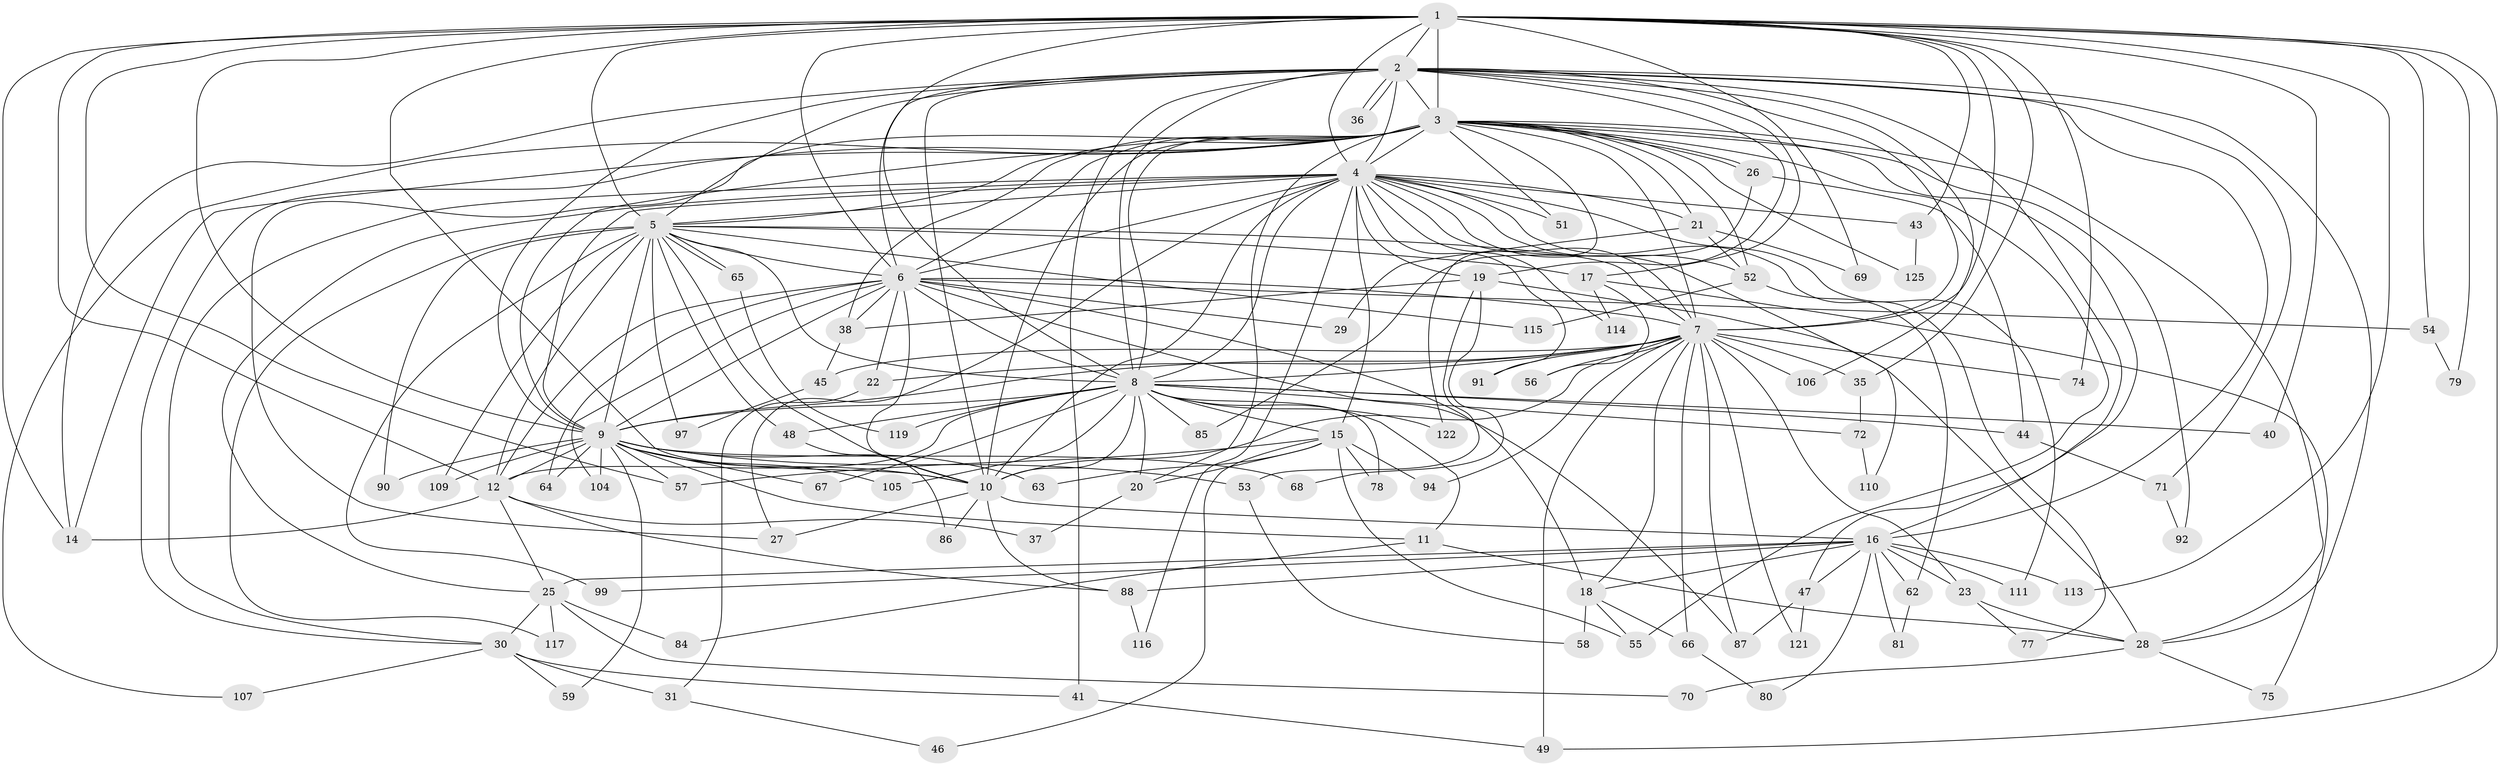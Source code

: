 // original degree distribution, {21: 0.008, 20: 0.008, 27: 0.008, 25: 0.024, 19: 0.016, 22: 0.008, 15: 0.008, 4: 0.096, 6: 0.024, 5: 0.048, 9: 0.008, 12: 0.008, 2: 0.56, 3: 0.16, 7: 0.008, 8: 0.008}
// Generated by graph-tools (version 1.1) at 2025/41/03/06/25 10:41:38]
// undirected, 96 vertices, 238 edges
graph export_dot {
graph [start="1"]
  node [color=gray90,style=filled];
  1 [super="+34"];
  2 [super="+33"];
  3 [super="+108"];
  4 [super="+120"];
  5 [super="+95"];
  6 [super="+83"];
  7 [super="+76"];
  8 [super="+24"];
  9 [super="+39"];
  10;
  11 [super="+100"];
  12 [super="+13"];
  14 [super="+89"];
  15 [super="+102"];
  16 [super="+60"];
  17;
  18 [super="+101"];
  19 [super="+73"];
  20 [super="+118"];
  21 [super="+82"];
  22;
  23 [super="+32"];
  25 [super="+42"];
  26;
  27 [super="+96"];
  28 [super="+50"];
  29;
  30 [super="+98"];
  31 [super="+103"];
  35;
  36;
  37;
  38 [super="+123"];
  40;
  41;
  43;
  44;
  45;
  46;
  47 [super="+93"];
  48;
  49 [super="+61"];
  51;
  52;
  53;
  54;
  55 [super="+124"];
  56;
  57;
  58;
  59;
  62;
  63;
  64;
  65;
  66;
  67;
  68;
  69;
  70;
  71;
  72;
  74;
  75;
  77;
  78;
  79;
  80;
  81;
  84;
  85;
  86;
  87;
  88 [super="+112"];
  90;
  91;
  92;
  94;
  97;
  99;
  104;
  105;
  106;
  107;
  109;
  110;
  111;
  113;
  114;
  115;
  116;
  117;
  119;
  121;
  122;
  125;
  1 -- 2;
  1 -- 3;
  1 -- 4;
  1 -- 5;
  1 -- 6;
  1 -- 7;
  1 -- 8;
  1 -- 9;
  1 -- 10;
  1 -- 35;
  1 -- 40;
  1 -- 43;
  1 -- 49;
  1 -- 54;
  1 -- 57;
  1 -- 69;
  1 -- 74;
  1 -- 79;
  1 -- 113;
  1 -- 12;
  1 -- 14;
  2 -- 3;
  2 -- 4;
  2 -- 5;
  2 -- 6;
  2 -- 7;
  2 -- 8;
  2 -- 9;
  2 -- 10;
  2 -- 16;
  2 -- 17;
  2 -- 19;
  2 -- 28;
  2 -- 36;
  2 -- 36;
  2 -- 41;
  2 -- 47;
  2 -- 71;
  2 -- 106;
  2 -- 14;
  3 -- 4;
  3 -- 5;
  3 -- 6;
  3 -- 7;
  3 -- 8;
  3 -- 9;
  3 -- 10 [weight=2];
  3 -- 14;
  3 -- 16;
  3 -- 20;
  3 -- 21;
  3 -- 26;
  3 -- 26;
  3 -- 27;
  3 -- 28;
  3 -- 30;
  3 -- 38;
  3 -- 51;
  3 -- 52;
  3 -- 92;
  3 -- 107;
  3 -- 122;
  3 -- 125;
  3 -- 55;
  4 -- 5;
  4 -- 6;
  4 -- 7;
  4 -- 8;
  4 -- 9;
  4 -- 10 [weight=2];
  4 -- 15;
  4 -- 19;
  4 -- 21;
  4 -- 25;
  4 -- 27;
  4 -- 30;
  4 -- 43;
  4 -- 51;
  4 -- 52;
  4 -- 77;
  4 -- 91;
  4 -- 110;
  4 -- 111;
  4 -- 114;
  4 -- 116;
  5 -- 6;
  5 -- 7;
  5 -- 8;
  5 -- 9;
  5 -- 10;
  5 -- 17;
  5 -- 48;
  5 -- 65;
  5 -- 65;
  5 -- 90;
  5 -- 97;
  5 -- 99;
  5 -- 115;
  5 -- 117;
  5 -- 109;
  5 -- 12;
  6 -- 7;
  6 -- 8 [weight=2];
  6 -- 9;
  6 -- 10;
  6 -- 18;
  6 -- 22;
  6 -- 29;
  6 -- 38;
  6 -- 54;
  6 -- 64;
  6 -- 87;
  6 -- 104;
  6 -- 12;
  7 -- 8;
  7 -- 9;
  7 -- 10;
  7 -- 22 [weight=2];
  7 -- 23 [weight=2];
  7 -- 35;
  7 -- 45;
  7 -- 49;
  7 -- 56;
  7 -- 66;
  7 -- 74;
  7 -- 87;
  7 -- 91;
  7 -- 94;
  7 -- 106;
  7 -- 121;
  7 -- 18;
  8 -- 9 [weight=2];
  8 -- 10;
  8 -- 11;
  8 -- 12;
  8 -- 15;
  8 -- 40;
  8 -- 44;
  8 -- 48;
  8 -- 67;
  8 -- 72;
  8 -- 78;
  8 -- 85;
  8 -- 105;
  8 -- 119;
  8 -- 122;
  8 -- 20;
  9 -- 10;
  9 -- 11;
  9 -- 12;
  9 -- 57;
  9 -- 59;
  9 -- 63;
  9 -- 67;
  9 -- 68;
  9 -- 90;
  9 -- 104;
  9 -- 105;
  9 -- 64;
  9 -- 53;
  9 -- 109;
  10 -- 86;
  10 -- 88;
  10 -- 16;
  10 -- 27;
  11 -- 84;
  11 -- 28;
  12 -- 14;
  12 -- 37;
  12 -- 88;
  12 -- 25;
  15 -- 20;
  15 -- 46;
  15 -- 55;
  15 -- 63;
  15 -- 78;
  15 -- 94;
  15 -- 57;
  16 -- 18;
  16 -- 23;
  16 -- 47;
  16 -- 62;
  16 -- 80;
  16 -- 81;
  16 -- 113;
  16 -- 99;
  16 -- 111;
  16 -- 25;
  16 -- 88;
  17 -- 56;
  17 -- 75;
  17 -- 114;
  18 -- 55;
  18 -- 58;
  18 -- 66;
  19 -- 53;
  19 -- 68;
  19 -- 28;
  19 -- 38;
  20 -- 37;
  21 -- 29;
  21 -- 69;
  21 -- 52;
  22 -- 31;
  23 -- 77;
  23 -- 28;
  25 -- 117;
  25 -- 84;
  25 -- 70;
  25 -- 30;
  26 -- 44;
  26 -- 85;
  28 -- 70;
  28 -- 75;
  30 -- 31 [weight=2];
  30 -- 41;
  30 -- 59;
  30 -- 107;
  31 -- 46;
  35 -- 72;
  38 -- 45;
  41 -- 49;
  43 -- 125;
  44 -- 71;
  45 -- 97;
  47 -- 121;
  47 -- 87;
  48 -- 86;
  52 -- 62;
  52 -- 115;
  53 -- 58;
  54 -- 79;
  62 -- 81;
  65 -- 119;
  66 -- 80;
  71 -- 92;
  72 -- 110;
  88 -- 116;
}
